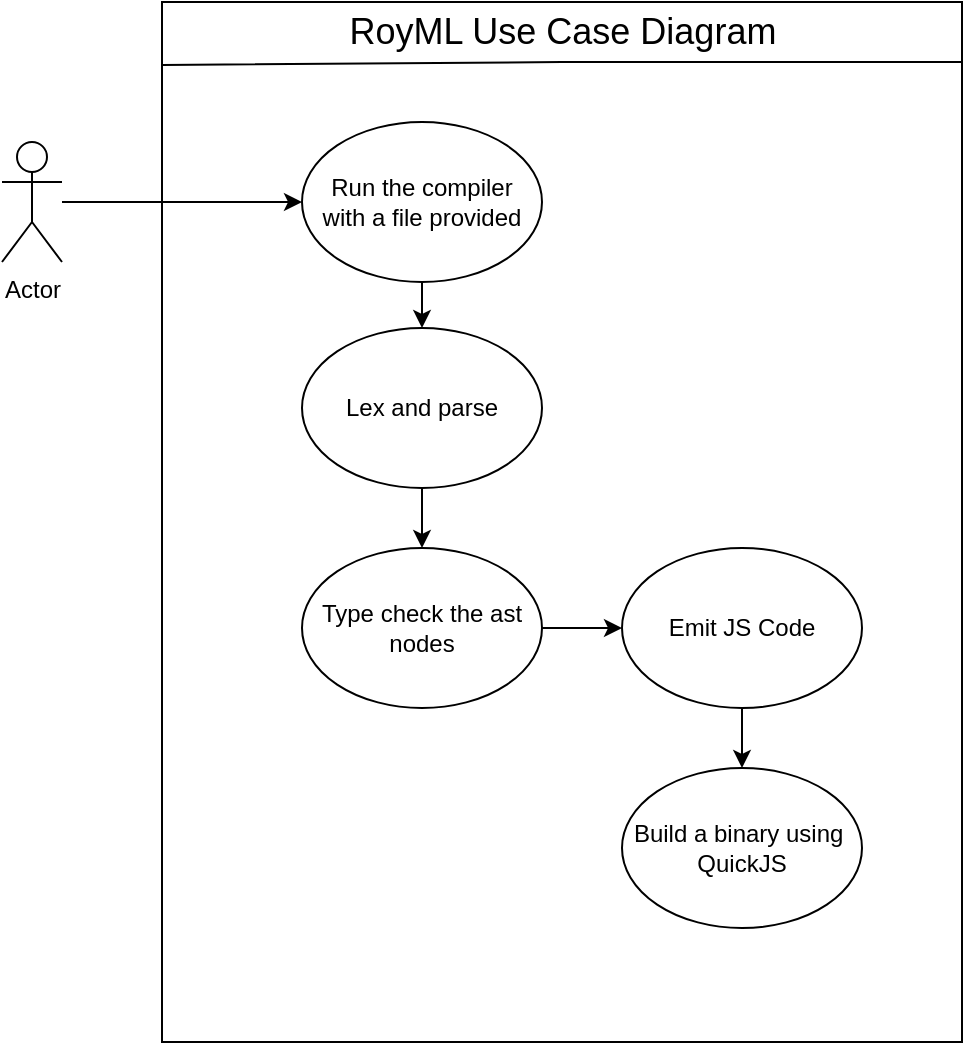 <mxfile version="28.2.8">
  <diagram name="Page-1" id="VPEnaLto8D38934cuoFv">
    <mxGraphModel dx="972" dy="472" grid="1" gridSize="10" guides="1" tooltips="1" connect="1" arrows="1" fold="1" page="1" pageScale="1" pageWidth="610" pageHeight="547" math="0" shadow="0">
      <root>
        <mxCell id="0" />
        <mxCell id="1" parent="0" />
        <mxCell id="IHqqOIQuSHo2wnOUIWF3-5" value="" style="rounded=0;whiteSpace=wrap;html=1;" parent="1" vertex="1">
          <mxGeometry x="110" y="7" width="400" height="520" as="geometry" />
        </mxCell>
        <mxCell id="IHqqOIQuSHo2wnOUIWF3-6" value="&lt;font style=&quot;font-size: 18px;&quot;&gt;RoyML Use Case Diagram&lt;/font&gt;" style="text;html=1;whiteSpace=wrap;strokeColor=none;fillColor=none;align=center;verticalAlign=middle;rounded=0;" parent="1" vertex="1">
          <mxGeometry x="182.5" y="7" width="255" height="30" as="geometry" />
        </mxCell>
        <mxCell id="IHqqOIQuSHo2wnOUIWF3-8" value="" style="endArrow=none;html=1;rounded=0;exitX=0.011;exitY=0.047;exitDx=0;exitDy=0;exitPerimeter=0;" parent="1" edge="1">
          <mxGeometry width="50" height="50" relative="1" as="geometry">
            <mxPoint x="110.0" y="38.45" as="sourcePoint" />
            <mxPoint x="510" y="37" as="targetPoint" />
            <Array as="points">
              <mxPoint x="310" y="37" />
            </Array>
          </mxGeometry>
        </mxCell>
        <mxCell id="IHqqOIQuSHo2wnOUIWF3-12" style="edgeStyle=orthogonalEdgeStyle;rounded=0;orthogonalLoop=1;jettySize=auto;html=1;" parent="1" source="IHqqOIQuSHo2wnOUIWF3-1" target="IHqqOIQuSHo2wnOUIWF3-9" edge="1">
          <mxGeometry relative="1" as="geometry" />
        </mxCell>
        <mxCell id="IHqqOIQuSHo2wnOUIWF3-1" value="Actor" style="shape=umlActor;verticalLabelPosition=bottom;verticalAlign=top;html=1;outlineConnect=0;" parent="1" vertex="1">
          <mxGeometry x="30" y="77" width="30" height="60" as="geometry" />
        </mxCell>
        <mxCell id="IHqqOIQuSHo2wnOUIWF3-15" style="edgeStyle=orthogonalEdgeStyle;rounded=0;orthogonalLoop=1;jettySize=auto;html=1;" parent="1" source="IHqqOIQuSHo2wnOUIWF3-9" target="IHqqOIQuSHo2wnOUIWF3-14" edge="1">
          <mxGeometry relative="1" as="geometry" />
        </mxCell>
        <mxCell id="IHqqOIQuSHo2wnOUIWF3-9" value="Run the compiler&lt;div&gt;with a file provided&lt;/div&gt;" style="ellipse;whiteSpace=wrap;html=1;" parent="1" vertex="1">
          <mxGeometry x="180" y="67" width="120" height="80" as="geometry" />
        </mxCell>
        <mxCell id="IHqqOIQuSHo2wnOUIWF3-20" style="edgeStyle=orthogonalEdgeStyle;rounded=0;orthogonalLoop=1;jettySize=auto;html=1;" parent="1" source="IHqqOIQuSHo2wnOUIWF3-14" target="IHqqOIQuSHo2wnOUIWF3-19" edge="1">
          <mxGeometry relative="1" as="geometry" />
        </mxCell>
        <mxCell id="IHqqOIQuSHo2wnOUIWF3-14" value="Lex and parse" style="ellipse;whiteSpace=wrap;html=1;" parent="1" vertex="1">
          <mxGeometry x="180" y="170" width="120" height="80" as="geometry" />
        </mxCell>
        <mxCell id="IHqqOIQuSHo2wnOUIWF3-22" style="edgeStyle=orthogonalEdgeStyle;rounded=0;orthogonalLoop=1;jettySize=auto;html=1;" parent="1" source="IHqqOIQuSHo2wnOUIWF3-19" target="IHqqOIQuSHo2wnOUIWF3-21" edge="1">
          <mxGeometry relative="1" as="geometry" />
        </mxCell>
        <mxCell id="IHqqOIQuSHo2wnOUIWF3-19" value="Type check the ast nodes" style="ellipse;whiteSpace=wrap;html=1;" parent="1" vertex="1">
          <mxGeometry x="180" y="280" width="120" height="80" as="geometry" />
        </mxCell>
        <mxCell id="IHqqOIQuSHo2wnOUIWF3-24" style="edgeStyle=orthogonalEdgeStyle;rounded=0;orthogonalLoop=1;jettySize=auto;html=1;" parent="1" source="IHqqOIQuSHo2wnOUIWF3-21" target="IHqqOIQuSHo2wnOUIWF3-23" edge="1">
          <mxGeometry relative="1" as="geometry" />
        </mxCell>
        <mxCell id="IHqqOIQuSHo2wnOUIWF3-21" value="Emit JS Code" style="ellipse;whiteSpace=wrap;html=1;" parent="1" vertex="1">
          <mxGeometry x="340" y="280" width="120" height="80" as="geometry" />
        </mxCell>
        <mxCell id="IHqqOIQuSHo2wnOUIWF3-23" value="Build a binary using&amp;nbsp;&lt;div&gt;QuickJS&lt;/div&gt;" style="ellipse;whiteSpace=wrap;html=1;" parent="1" vertex="1">
          <mxGeometry x="340" y="390" width="120" height="80" as="geometry" />
        </mxCell>
      </root>
    </mxGraphModel>
  </diagram>
</mxfile>
